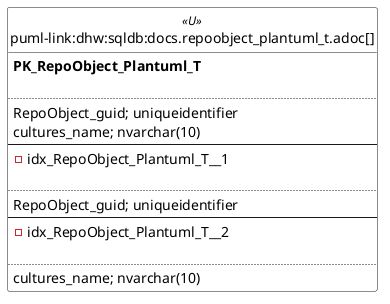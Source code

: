 @startuml
left to right direction
'top to bottom direction
hide circle
'avoide "." issues:
set namespaceSeparator none


skinparam class {
  BackgroundColor White
  BackgroundColor<<FN>> Yellow
  BackgroundColor<<FS>> Yellow
  BackgroundColor<<FT>> LightGray
  BackgroundColor<<IF>> Yellow
  BackgroundColor<<IS>> Yellow
  BackgroundColor<<P>> Aqua
  BackgroundColor<<PC>> Aqua
  BackgroundColor<<SN>> Yellow
  BackgroundColor<<SO>> SlateBlue
  BackgroundColor<<TF>> LightGray
  BackgroundColor<<TR>> Tomato
  BackgroundColor<<U>> White
  BackgroundColor<<V>> WhiteSmoke
  BackgroundColor<<X>> Aqua
  BackgroundColor<<external>> AliceBlue
}


entity "puml-link:dhw:sqldb:docs.repoobject_plantuml_t.adoc[]" as docs.RepoObject_Plantuml_T << U >> {
**PK_RepoObject_Plantuml_T**

..
RepoObject_guid; uniqueidentifier
cultures_name; nvarchar(10)
--
- idx_RepoObject_Plantuml_T__1

..
RepoObject_guid; uniqueidentifier
--
- idx_RepoObject_Plantuml_T__2

..
cultures_name; nvarchar(10)
}


@enduml

